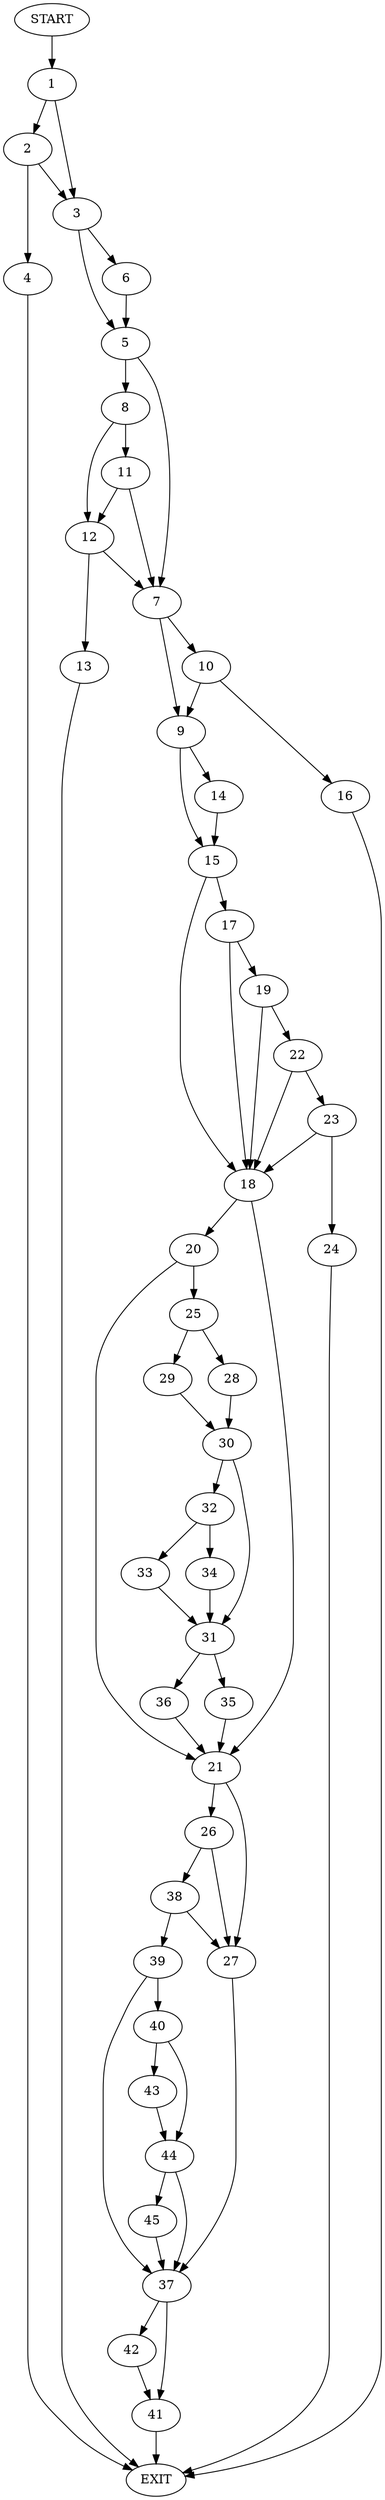 digraph {
0 [label="START"]
46 [label="EXIT"]
0 -> 1
1 -> 2
1 -> 3
2 -> 4
2 -> 3
3 -> 5
3 -> 6
4 -> 46
6 -> 5
5 -> 7
5 -> 8
7 -> 9
7 -> 10
8 -> 11
8 -> 12
11 -> 7
11 -> 12
12 -> 7
12 -> 13
13 -> 46
9 -> 14
9 -> 15
10 -> 16
10 -> 9
16 -> 46
14 -> 15
15 -> 17
15 -> 18
17 -> 19
17 -> 18
18 -> 20
18 -> 21
19 -> 22
19 -> 18
22 -> 23
22 -> 18
23 -> 18
23 -> 24
24 -> 46
20 -> 25
20 -> 21
21 -> 26
21 -> 27
25 -> 28
25 -> 29
28 -> 30
29 -> 30
30 -> 31
30 -> 32
32 -> 33
32 -> 34
31 -> 35
31 -> 36
33 -> 31
34 -> 31
35 -> 21
36 -> 21
27 -> 37
26 -> 38
26 -> 27
38 -> 39
38 -> 27
39 -> 40
39 -> 37
37 -> 41
37 -> 42
40 -> 43
40 -> 44
44 -> 45
44 -> 37
43 -> 44
45 -> 37
41 -> 46
42 -> 41
}

